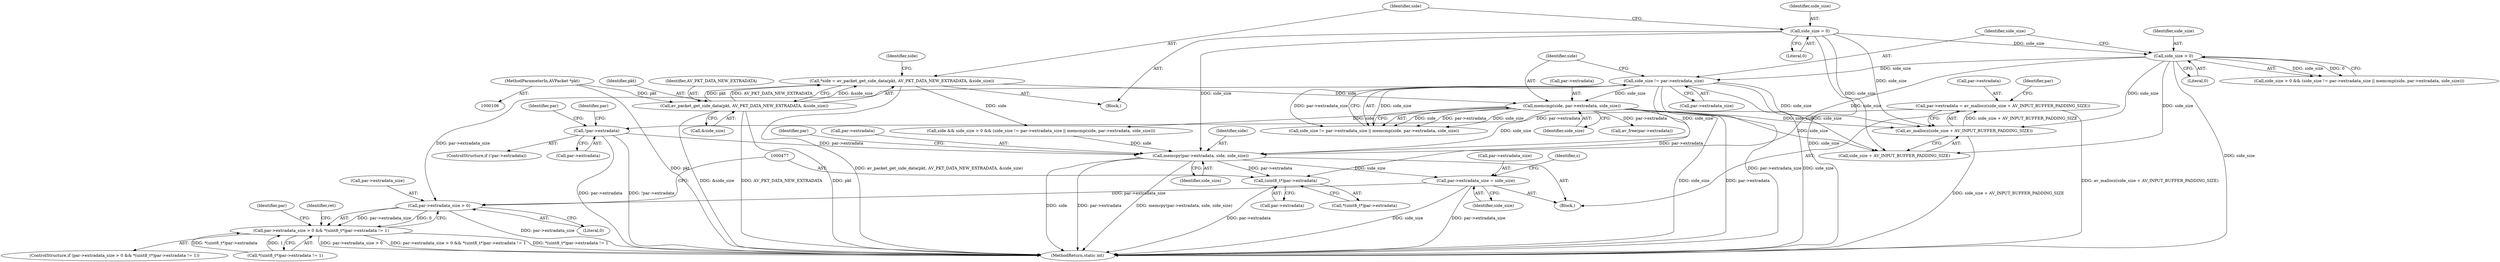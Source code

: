 digraph "0_FFmpeg_6b67d7f05918f7a1ee8fc6ff21355d7e8736aa10@integer" {
"1000290" [label="(Call,par->extradata = av_mallocz(side_size + AV_INPUT_BUFFER_PADDING_SIZE))"];
"1000294" [label="(Call,av_mallocz(side_size + AV_INPUT_BUFFER_PADDING_SIZE))"];
"1000255" [label="(Call,side_size = 0)"];
"1000270" [label="(Call,side_size > 0)"];
"1000279" [label="(Call,memcmp(side, par->extradata, side_size))"];
"1000259" [label="(Call,*side = av_packet_get_side_data(pkt, AV_PKT_DATA_NEW_EXTRADATA, &side_size))"];
"1000261" [label="(Call,av_packet_get_side_data(pkt, AV_PKT_DATA_NEW_EXTRADATA, &side_size))"];
"1000108" [label="(MethodParameterIn,AVPacket *pkt)"];
"1000274" [label="(Call,side_size != par->extradata_size)"];
"1000299" [label="(Call,!par->extradata)"];
"1000312" [label="(Call,memcpy(par->extradata, side, side_size))"];
"1000318" [label="(Call,par->extradata_size = side_size)"];
"1000469" [label="(Call,par->extradata_size > 0)"];
"1000468" [label="(Call,par->extradata_size > 0 && *(uint8_t*)par->extradata != 1)"];
"1000476" [label="(Call,(uint8_t*)par->extradata)"];
"1000469" [label="(Call,par->extradata_size > 0)"];
"1000478" [label="(Call,par->extradata)"];
"1000546" [label="(Identifier,par)"];
"1000257" [label="(Literal,0)"];
"1000275" [label="(Identifier,side_size)"];
"1000284" [label="(Identifier,side_size)"];
"1000273" [label="(Call,side_size != par->extradata_size || memcmp(side, par->extradata, side_size))"];
"1000270" [label="(Call,side_size > 0)"];
"1000253" [label="(Block,)"];
"1000286" [label="(Call,av_free(par->extradata))"];
"1000262" [label="(Identifier,pkt)"];
"1000291" [label="(Call,par->extradata)"];
"1000950" [label="(MethodReturn,static int)"];
"1000255" [label="(Call,side_size = 0)"];
"1000475" [label="(Call,*(uint8_t*)par->extradata)"];
"1000314" [label="(Identifier,par)"];
"1000468" [label="(Call,par->extradata_size > 0 && *(uint8_t*)par->extradata != 1)"];
"1000316" [label="(Identifier,side)"];
"1000306" [label="(Identifier,par)"];
"1000272" [label="(Literal,0)"];
"1000279" [label="(Call,memcmp(side, par->extradata, side_size))"];
"1000271" [label="(Identifier,side_size)"];
"1000269" [label="(Call,side_size > 0 && (side_size != par->extradata_size || memcmp(side, par->extradata, side_size)))"];
"1000300" [label="(Call,par->extradata)"];
"1000267" [label="(Call,side && side_size > 0 && (side_size != par->extradata_size || memcmp(side, par->extradata, side_size)))"];
"1000298" [label="(ControlStructure,if (!par->extradata))"];
"1000261" [label="(Call,av_packet_get_side_data(pkt, AV_PKT_DATA_NEW_EXTRADATA, &side_size))"];
"1000317" [label="(Identifier,side_size)"];
"1000280" [label="(Identifier,side)"];
"1000312" [label="(Call,memcpy(par->extradata, side, side_size))"];
"1000470" [label="(Call,par->extradata_size)"];
"1000281" [label="(Call,par->extradata)"];
"1000319" [label="(Call,par->extradata_size)"];
"1000295" [label="(Call,side_size + AV_INPUT_BUFFER_PADDING_SIZE)"];
"1000260" [label="(Identifier,side)"];
"1000263" [label="(Identifier,AV_PKT_DATA_NEW_EXTRADATA)"];
"1000299" [label="(Call,!par->extradata)"];
"1000256" [label="(Identifier,side_size)"];
"1000259" [label="(Call,*side = av_packet_get_side_data(pkt, AV_PKT_DATA_NEW_EXTRADATA, &side_size))"];
"1000264" [label="(Call,&side_size)"];
"1000324" [label="(Identifier,s)"];
"1000467" [label="(ControlStructure,if (par->extradata_size > 0 && *(uint8_t*)par->extradata != 1))"];
"1000474" [label="(Call,*(uint8_t*)par->extradata != 1)"];
"1000318" [label="(Call,par->extradata_size = side_size)"];
"1000108" [label="(MethodParameterIn,AVPacket *pkt)"];
"1000301" [label="(Identifier,par)"];
"1000276" [label="(Call,par->extradata_size)"];
"1000320" [label="(Identifier,par)"];
"1000476" [label="(Call,(uint8_t*)par->extradata)"];
"1000473" [label="(Literal,0)"];
"1000313" [label="(Call,par->extradata)"];
"1000294" [label="(Call,av_mallocz(side_size + AV_INPUT_BUFFER_PADDING_SIZE))"];
"1000285" [label="(Block,)"];
"1000268" [label="(Identifier,side)"];
"1000290" [label="(Call,par->extradata = av_mallocz(side_size + AV_INPUT_BUFFER_PADDING_SIZE))"];
"1000322" [label="(Identifier,side_size)"];
"1000274" [label="(Call,side_size != par->extradata_size)"];
"1000485" [label="(Identifier,ret)"];
"1000290" -> "1000285"  [label="AST: "];
"1000290" -> "1000294"  [label="CFG: "];
"1000291" -> "1000290"  [label="AST: "];
"1000294" -> "1000290"  [label="AST: "];
"1000301" -> "1000290"  [label="CFG: "];
"1000290" -> "1000950"  [label="DDG: av_mallocz(side_size + AV_INPUT_BUFFER_PADDING_SIZE)"];
"1000294" -> "1000290"  [label="DDG: side_size + AV_INPUT_BUFFER_PADDING_SIZE"];
"1000290" -> "1000299"  [label="DDG: par->extradata"];
"1000294" -> "1000295"  [label="CFG: "];
"1000295" -> "1000294"  [label="AST: "];
"1000294" -> "1000950"  [label="DDG: side_size + AV_INPUT_BUFFER_PADDING_SIZE"];
"1000255" -> "1000294"  [label="DDG: side_size"];
"1000270" -> "1000294"  [label="DDG: side_size"];
"1000279" -> "1000294"  [label="DDG: side_size"];
"1000274" -> "1000294"  [label="DDG: side_size"];
"1000255" -> "1000253"  [label="AST: "];
"1000255" -> "1000257"  [label="CFG: "];
"1000256" -> "1000255"  [label="AST: "];
"1000257" -> "1000255"  [label="AST: "];
"1000260" -> "1000255"  [label="CFG: "];
"1000255" -> "1000950"  [label="DDG: side_size"];
"1000255" -> "1000270"  [label="DDG: side_size"];
"1000255" -> "1000295"  [label="DDG: side_size"];
"1000255" -> "1000312"  [label="DDG: side_size"];
"1000270" -> "1000269"  [label="AST: "];
"1000270" -> "1000272"  [label="CFG: "];
"1000271" -> "1000270"  [label="AST: "];
"1000272" -> "1000270"  [label="AST: "];
"1000275" -> "1000270"  [label="CFG: "];
"1000269" -> "1000270"  [label="CFG: "];
"1000270" -> "1000950"  [label="DDG: side_size"];
"1000270" -> "1000269"  [label="DDG: side_size"];
"1000270" -> "1000269"  [label="DDG: 0"];
"1000270" -> "1000274"  [label="DDG: side_size"];
"1000270" -> "1000295"  [label="DDG: side_size"];
"1000270" -> "1000312"  [label="DDG: side_size"];
"1000279" -> "1000273"  [label="AST: "];
"1000279" -> "1000284"  [label="CFG: "];
"1000280" -> "1000279"  [label="AST: "];
"1000281" -> "1000279"  [label="AST: "];
"1000284" -> "1000279"  [label="AST: "];
"1000273" -> "1000279"  [label="CFG: "];
"1000279" -> "1000950"  [label="DDG: side_size"];
"1000279" -> "1000950"  [label="DDG: par->extradata"];
"1000279" -> "1000267"  [label="DDG: side"];
"1000279" -> "1000273"  [label="DDG: side"];
"1000279" -> "1000273"  [label="DDG: par->extradata"];
"1000279" -> "1000273"  [label="DDG: side_size"];
"1000259" -> "1000279"  [label="DDG: side"];
"1000274" -> "1000279"  [label="DDG: side_size"];
"1000279" -> "1000286"  [label="DDG: par->extradata"];
"1000279" -> "1000295"  [label="DDG: side_size"];
"1000279" -> "1000312"  [label="DDG: side_size"];
"1000279" -> "1000476"  [label="DDG: par->extradata"];
"1000259" -> "1000253"  [label="AST: "];
"1000259" -> "1000261"  [label="CFG: "];
"1000260" -> "1000259"  [label="AST: "];
"1000261" -> "1000259"  [label="AST: "];
"1000268" -> "1000259"  [label="CFG: "];
"1000259" -> "1000950"  [label="DDG: av_packet_get_side_data(pkt, AV_PKT_DATA_NEW_EXTRADATA, &side_size)"];
"1000261" -> "1000259"  [label="DDG: pkt"];
"1000261" -> "1000259"  [label="DDG: AV_PKT_DATA_NEW_EXTRADATA"];
"1000261" -> "1000259"  [label="DDG: &side_size"];
"1000259" -> "1000267"  [label="DDG: side"];
"1000261" -> "1000264"  [label="CFG: "];
"1000262" -> "1000261"  [label="AST: "];
"1000263" -> "1000261"  [label="AST: "];
"1000264" -> "1000261"  [label="AST: "];
"1000261" -> "1000950"  [label="DDG: &side_size"];
"1000261" -> "1000950"  [label="DDG: AV_PKT_DATA_NEW_EXTRADATA"];
"1000261" -> "1000950"  [label="DDG: pkt"];
"1000108" -> "1000261"  [label="DDG: pkt"];
"1000108" -> "1000106"  [label="AST: "];
"1000108" -> "1000950"  [label="DDG: pkt"];
"1000274" -> "1000273"  [label="AST: "];
"1000274" -> "1000276"  [label="CFG: "];
"1000275" -> "1000274"  [label="AST: "];
"1000276" -> "1000274"  [label="AST: "];
"1000280" -> "1000274"  [label="CFG: "];
"1000273" -> "1000274"  [label="CFG: "];
"1000274" -> "1000950"  [label="DDG: side_size"];
"1000274" -> "1000950"  [label="DDG: par->extradata_size"];
"1000274" -> "1000273"  [label="DDG: side_size"];
"1000274" -> "1000273"  [label="DDG: par->extradata_size"];
"1000274" -> "1000295"  [label="DDG: side_size"];
"1000274" -> "1000312"  [label="DDG: side_size"];
"1000274" -> "1000469"  [label="DDG: par->extradata_size"];
"1000299" -> "1000298"  [label="AST: "];
"1000299" -> "1000300"  [label="CFG: "];
"1000300" -> "1000299"  [label="AST: "];
"1000306" -> "1000299"  [label="CFG: "];
"1000314" -> "1000299"  [label="CFG: "];
"1000299" -> "1000950"  [label="DDG: !par->extradata"];
"1000299" -> "1000950"  [label="DDG: par->extradata"];
"1000299" -> "1000312"  [label="DDG: par->extradata"];
"1000312" -> "1000285"  [label="AST: "];
"1000312" -> "1000317"  [label="CFG: "];
"1000313" -> "1000312"  [label="AST: "];
"1000316" -> "1000312"  [label="AST: "];
"1000317" -> "1000312"  [label="AST: "];
"1000320" -> "1000312"  [label="CFG: "];
"1000312" -> "1000950"  [label="DDG: memcpy(par->extradata, side, side_size)"];
"1000312" -> "1000950"  [label="DDG: side"];
"1000312" -> "1000950"  [label="DDG: par->extradata"];
"1000267" -> "1000312"  [label="DDG: side"];
"1000312" -> "1000318"  [label="DDG: side_size"];
"1000312" -> "1000476"  [label="DDG: par->extradata"];
"1000318" -> "1000285"  [label="AST: "];
"1000318" -> "1000322"  [label="CFG: "];
"1000319" -> "1000318"  [label="AST: "];
"1000322" -> "1000318"  [label="AST: "];
"1000324" -> "1000318"  [label="CFG: "];
"1000318" -> "1000950"  [label="DDG: par->extradata_size"];
"1000318" -> "1000950"  [label="DDG: side_size"];
"1000318" -> "1000469"  [label="DDG: par->extradata_size"];
"1000469" -> "1000468"  [label="AST: "];
"1000469" -> "1000473"  [label="CFG: "];
"1000470" -> "1000469"  [label="AST: "];
"1000473" -> "1000469"  [label="AST: "];
"1000477" -> "1000469"  [label="CFG: "];
"1000468" -> "1000469"  [label="CFG: "];
"1000469" -> "1000950"  [label="DDG: par->extradata_size"];
"1000469" -> "1000468"  [label="DDG: par->extradata_size"];
"1000469" -> "1000468"  [label="DDG: 0"];
"1000468" -> "1000467"  [label="AST: "];
"1000468" -> "1000474"  [label="CFG: "];
"1000474" -> "1000468"  [label="AST: "];
"1000485" -> "1000468"  [label="CFG: "];
"1000546" -> "1000468"  [label="CFG: "];
"1000468" -> "1000950"  [label="DDG: par->extradata_size > 0 && *(uint8_t*)par->extradata != 1"];
"1000468" -> "1000950"  [label="DDG: *(uint8_t*)par->extradata != 1"];
"1000468" -> "1000950"  [label="DDG: par->extradata_size > 0"];
"1000474" -> "1000468"  [label="DDG: *(uint8_t*)par->extradata"];
"1000474" -> "1000468"  [label="DDG: 1"];
"1000476" -> "1000475"  [label="AST: "];
"1000476" -> "1000478"  [label="CFG: "];
"1000477" -> "1000476"  [label="AST: "];
"1000478" -> "1000476"  [label="AST: "];
"1000475" -> "1000476"  [label="CFG: "];
"1000476" -> "1000950"  [label="DDG: par->extradata"];
}
